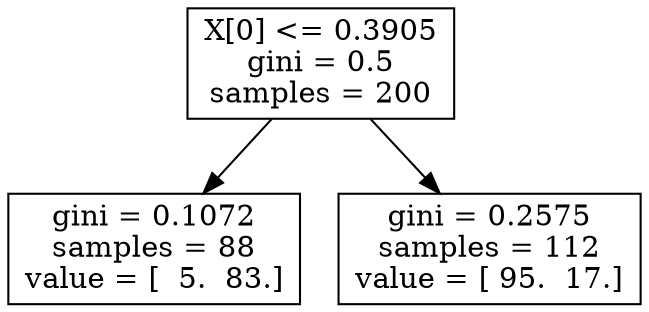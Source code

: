 digraph Tree {
0 [label="X[0] <= 0.3905\ngini = 0.5\nsamples = 200", shape="box"] ;
1 [label="gini = 0.1072\nsamples = 88\nvalue = [  5.  83.]", shape="box"] ;
0 -> 1 ;
2 [label="gini = 0.2575\nsamples = 112\nvalue = [ 95.  17.]", shape="box"] ;
0 -> 2 ;
}